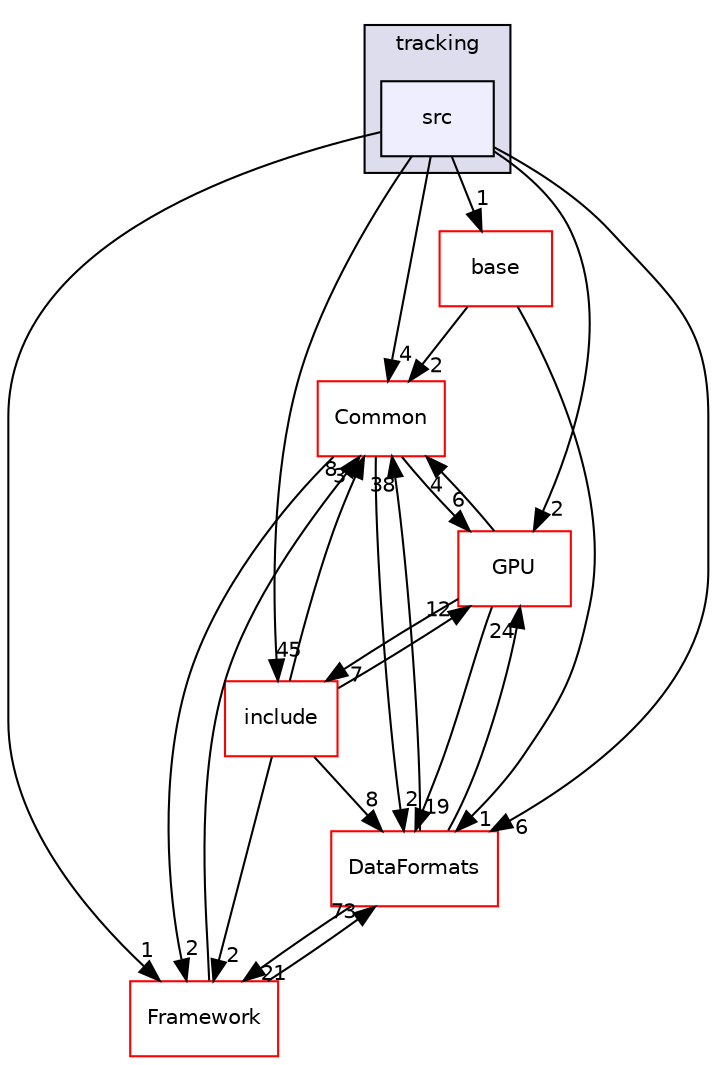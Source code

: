 digraph "/home/travis/build/AliceO2Group/AliceO2/Detectors/ITSMFT/ITS/tracking/src" {
  bgcolor=transparent;
  compound=true
  node [ fontsize="10", fontname="Helvetica"];
  edge [ labelfontsize="10", labelfontname="Helvetica"];
  subgraph clusterdir_beaad5fa58c175f2fa05fab7e2ac7ba4 {
    graph [ bgcolor="#ddddee", pencolor="black", label="tracking" fontname="Helvetica", fontsize="10", URL="dir_beaad5fa58c175f2fa05fab7e2ac7ba4.html"]
  dir_3015947259d5079adc65548fafc3ce3c [shape=box, label="src", style="filled", fillcolor="#eeeeff", pencolor="black", URL="dir_3015947259d5079adc65548fafc3ce3c.html"];
  }
  dir_eedff867f3c4e67d20b227cb6e0f96ab [shape=box label="base" color="red" URL="dir_eedff867f3c4e67d20b227cb6e0f96ab.html"];
  dir_4ab6b4cc6a7edbff49100e9123df213f [shape=box label="Common" color="red" URL="dir_4ab6b4cc6a7edbff49100e9123df213f.html"];
  dir_6ff49626c189e19df9a205eb87521670 [shape=box label="include" color="red" URL="dir_6ff49626c189e19df9a205eb87521670.html"];
  dir_f511f1e9c03c071966ae594f00bbc5e0 [shape=box label="GPU" color="red" URL="dir_f511f1e9c03c071966ae594f00bbc5e0.html"];
  dir_bcbb2cf9a3d3d83e5515c82071a07177 [shape=box label="Framework" color="red" URL="dir_bcbb2cf9a3d3d83e5515c82071a07177.html"];
  dir_2171f7ec022c5423887b07c69b2f5b48 [shape=box label="DataFormats" color="red" URL="dir_2171f7ec022c5423887b07c69b2f5b48.html"];
  dir_eedff867f3c4e67d20b227cb6e0f96ab->dir_4ab6b4cc6a7edbff49100e9123df213f [headlabel="2", labeldistance=1.5 headhref="dir_000525_000036.html"];
  dir_eedff867f3c4e67d20b227cb6e0f96ab->dir_2171f7ec022c5423887b07c69b2f5b48 [headlabel="1", labeldistance=1.5 headhref="dir_000525_000090.html"];
  dir_4ab6b4cc6a7edbff49100e9123df213f->dir_f511f1e9c03c071966ae594f00bbc5e0 [headlabel="6", labeldistance=1.5 headhref="dir_000036_000740.html"];
  dir_4ab6b4cc6a7edbff49100e9123df213f->dir_bcbb2cf9a3d3d83e5515c82071a07177 [headlabel="2", labeldistance=1.5 headhref="dir_000036_000063.html"];
  dir_4ab6b4cc6a7edbff49100e9123df213f->dir_2171f7ec022c5423887b07c69b2f5b48 [headlabel="2", labeldistance=1.5 headhref="dir_000036_000090.html"];
  dir_6ff49626c189e19df9a205eb87521670->dir_4ab6b4cc6a7edbff49100e9123df213f [headlabel="3", labeldistance=1.5 headhref="dir_000122_000036.html"];
  dir_6ff49626c189e19df9a205eb87521670->dir_f511f1e9c03c071966ae594f00bbc5e0 [headlabel="12", labeldistance=1.5 headhref="dir_000122_000740.html"];
  dir_6ff49626c189e19df9a205eb87521670->dir_bcbb2cf9a3d3d83e5515c82071a07177 [headlabel="2", labeldistance=1.5 headhref="dir_000122_000063.html"];
  dir_6ff49626c189e19df9a205eb87521670->dir_2171f7ec022c5423887b07c69b2f5b48 [headlabel="8", labeldistance=1.5 headhref="dir_000122_000090.html"];
  dir_f511f1e9c03c071966ae594f00bbc5e0->dir_4ab6b4cc6a7edbff49100e9123df213f [headlabel="4", labeldistance=1.5 headhref="dir_000740_000036.html"];
  dir_f511f1e9c03c071966ae594f00bbc5e0->dir_6ff49626c189e19df9a205eb87521670 [headlabel="7", labeldistance=1.5 headhref="dir_000740_000122.html"];
  dir_f511f1e9c03c071966ae594f00bbc5e0->dir_2171f7ec022c5423887b07c69b2f5b48 [headlabel="19", labeldistance=1.5 headhref="dir_000740_000090.html"];
  dir_bcbb2cf9a3d3d83e5515c82071a07177->dir_4ab6b4cc6a7edbff49100e9123df213f [headlabel="8", labeldistance=1.5 headhref="dir_000063_000036.html"];
  dir_bcbb2cf9a3d3d83e5515c82071a07177->dir_2171f7ec022c5423887b07c69b2f5b48 [headlabel="73", labeldistance=1.5 headhref="dir_000063_000090.html"];
  dir_3015947259d5079adc65548fafc3ce3c->dir_eedff867f3c4e67d20b227cb6e0f96ab [headlabel="1", labeldistance=1.5 headhref="dir_000166_000525.html"];
  dir_3015947259d5079adc65548fafc3ce3c->dir_4ab6b4cc6a7edbff49100e9123df213f [headlabel="4", labeldistance=1.5 headhref="dir_000166_000036.html"];
  dir_3015947259d5079adc65548fafc3ce3c->dir_6ff49626c189e19df9a205eb87521670 [headlabel="45", labeldistance=1.5 headhref="dir_000166_000122.html"];
  dir_3015947259d5079adc65548fafc3ce3c->dir_f511f1e9c03c071966ae594f00bbc5e0 [headlabel="2", labeldistance=1.5 headhref="dir_000166_000740.html"];
  dir_3015947259d5079adc65548fafc3ce3c->dir_bcbb2cf9a3d3d83e5515c82071a07177 [headlabel="1", labeldistance=1.5 headhref="dir_000166_000063.html"];
  dir_3015947259d5079adc65548fafc3ce3c->dir_2171f7ec022c5423887b07c69b2f5b48 [headlabel="6", labeldistance=1.5 headhref="dir_000166_000090.html"];
  dir_2171f7ec022c5423887b07c69b2f5b48->dir_4ab6b4cc6a7edbff49100e9123df213f [headlabel="38", labeldistance=1.5 headhref="dir_000090_000036.html"];
  dir_2171f7ec022c5423887b07c69b2f5b48->dir_f511f1e9c03c071966ae594f00bbc5e0 [headlabel="24", labeldistance=1.5 headhref="dir_000090_000740.html"];
  dir_2171f7ec022c5423887b07c69b2f5b48->dir_bcbb2cf9a3d3d83e5515c82071a07177 [headlabel="21", labeldistance=1.5 headhref="dir_000090_000063.html"];
}
